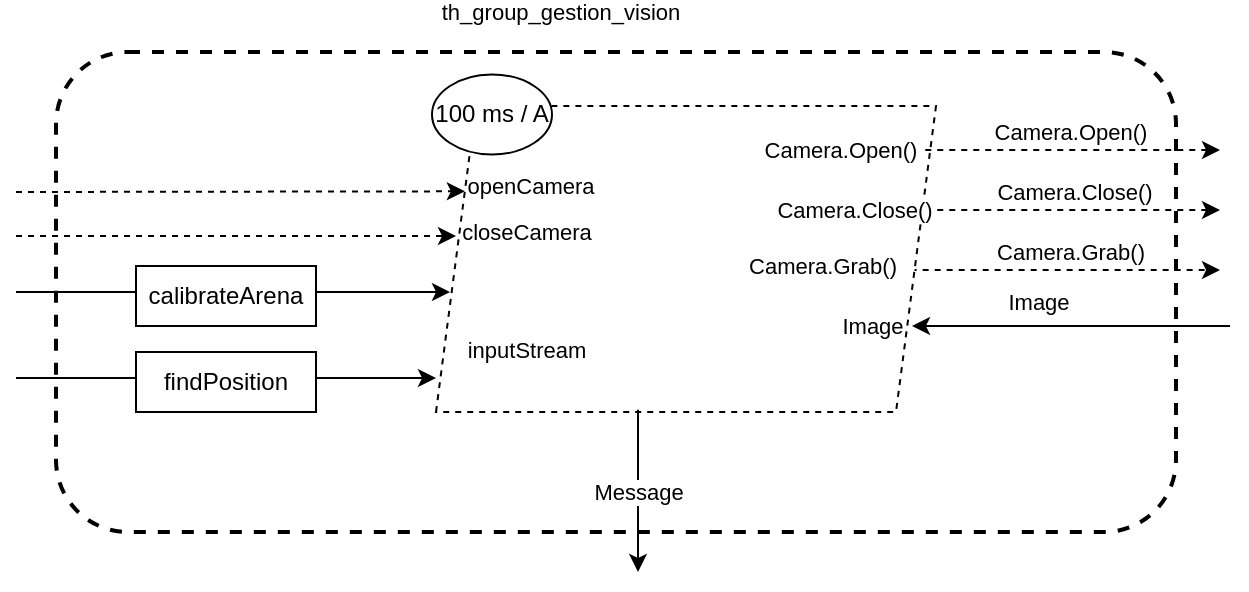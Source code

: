 <mxfile version="16.6.1" type="github">
  <diagram id="WlLERivJvHOrQGwCGo-z" name="Page-1">
    <mxGraphModel dx="1422" dy="772" grid="1" gridSize="10" guides="1" tooltips="1" connect="1" arrows="1" fold="1" page="1" pageScale="1" pageWidth="827" pageHeight="1169" math="0" shadow="0">
      <root>
        <mxCell id="0" />
        <mxCell id="1" parent="0" />
        <mxCell id="-C2Bd3RJ06ezDWMRbkp3-2" style="edgeStyle=orthogonalEdgeStyle;rounded=0;orthogonalLoop=1;jettySize=auto;html=1;strokeColor=default;dashed=1;" edge="1" parent="1">
          <mxGeometry relative="1" as="geometry">
            <mxPoint x="1022" y="399" as="targetPoint" />
            <Array as="points">
              <mxPoint x="902" y="399" />
              <mxPoint x="902" y="399" />
            </Array>
            <mxPoint x="861.326" y="399" as="sourcePoint" />
          </mxGeometry>
        </mxCell>
        <mxCell id="-C2Bd3RJ06ezDWMRbkp3-7" value="" style="shape=parallelogram;perimeter=parallelogramPerimeter;whiteSpace=wrap;html=1;fixedSize=1;dashed=1;" vertex="1" parent="1">
          <mxGeometry x="630" y="317" width="250" height="153" as="geometry" />
        </mxCell>
        <mxCell id="-C2Bd3RJ06ezDWMRbkp3-8" style="rounded=0;orthogonalLoop=1;jettySize=auto;html=1;startArrow=classic;startFill=1;endArrow=none;endFill=0;strokeColor=#000000;strokeWidth=1;exitX=0.028;exitY=0.608;exitDx=0;exitDy=0;exitPerimeter=0;" edge="1" parent="1" source="-C2Bd3RJ06ezDWMRbkp3-7">
          <mxGeometry relative="1" as="geometry">
            <mxPoint x="420" y="410" as="targetPoint" />
            <mxPoint x="640" y="410" as="sourcePoint" />
          </mxGeometry>
        </mxCell>
        <mxCell id="-C2Bd3RJ06ezDWMRbkp3-16" style="rounded=0;orthogonalLoop=1;jettySize=auto;html=1;startArrow=classic;startFill=1;endArrow=none;endFill=0;strokeColor=#000000;strokeWidth=1;dashed=1;" edge="1" parent="1">
          <mxGeometry relative="1" as="geometry">
            <mxPoint x="872" y="339" as="targetPoint" />
            <mxPoint x="1022" y="339" as="sourcePoint" />
          </mxGeometry>
        </mxCell>
        <mxCell id="-C2Bd3RJ06ezDWMRbkp3-17" value="Camera.Open()" style="edgeLabel;html=1;align=center;verticalAlign=middle;resizable=0;points=[];" vertex="1" connectable="0" parent="-C2Bd3RJ06ezDWMRbkp3-16">
          <mxGeometry x="0.569" y="-4" relative="1" as="geometry">
            <mxPoint x="-73" y="4" as="offset" />
          </mxGeometry>
        </mxCell>
        <mxCell id="-C2Bd3RJ06ezDWMRbkp3-18" style="rounded=0;orthogonalLoop=1;jettySize=auto;html=1;startArrow=classic;startFill=1;endArrow=none;endFill=0;strokeColor=#000000;strokeWidth=1;dashed=1;" edge="1" parent="1">
          <mxGeometry relative="1" as="geometry">
            <mxPoint x="872" y="369" as="targetPoint" />
            <mxPoint x="1022" y="369" as="sourcePoint" />
          </mxGeometry>
        </mxCell>
        <mxCell id="-C2Bd3RJ06ezDWMRbkp3-19" value="Camera.Close()" style="edgeLabel;html=1;align=center;verticalAlign=middle;resizable=0;points=[];" vertex="1" connectable="0" parent="-C2Bd3RJ06ezDWMRbkp3-18">
          <mxGeometry x="0.569" y="-4" relative="1" as="geometry">
            <mxPoint x="-66" y="4" as="offset" />
          </mxGeometry>
        </mxCell>
        <mxCell id="-C2Bd3RJ06ezDWMRbkp3-21" style="rounded=0;orthogonalLoop=1;jettySize=auto;html=1;entryX=0;entryY=0.25;entryDx=0;entryDy=0;dashed=1;strokeColor=default;" edge="1" parent="1" target="-C2Bd3RJ06ezDWMRbkp3-7">
          <mxGeometry relative="1" as="geometry">
            <mxPoint x="420" y="360" as="sourcePoint" />
          </mxGeometry>
        </mxCell>
        <mxCell id="-C2Bd3RJ06ezDWMRbkp3-26" value="th_group_gestion_vision" style="edgeLabel;html=1;align=center;verticalAlign=middle;resizable=0;points=[];" vertex="1" connectable="0" parent="1">
          <mxGeometry x="700.0" y="270" as="geometry">
            <mxPoint x="-8" as="offset" />
          </mxGeometry>
        </mxCell>
        <mxCell id="-C2Bd3RJ06ezDWMRbkp3-29" value="openCamera" style="edgeLabel;html=1;align=center;verticalAlign=middle;resizable=0;points=[];" vertex="1" connectable="0" parent="1">
          <mxGeometry x="682.0" y="350" as="geometry">
            <mxPoint x="-5" y="7" as="offset" />
          </mxGeometry>
        </mxCell>
        <mxCell id="-C2Bd3RJ06ezDWMRbkp3-35" value="inputStream" style="edgeLabel;html=1;align=center;verticalAlign=middle;resizable=0;points=[];" vertex="1" connectable="0" parent="1">
          <mxGeometry x="675.0" y="439" as="geometry" />
        </mxCell>
        <mxCell id="-C2Bd3RJ06ezDWMRbkp3-36" value="100 ms / A" style="ellipse;whiteSpace=wrap;html=1;" vertex="1" parent="1">
          <mxGeometry x="628" y="301.25" width="60" height="40" as="geometry" />
        </mxCell>
        <mxCell id="-C2Bd3RJ06ezDWMRbkp3-37" value="Camera.Open()" style="edgeLabel;html=1;align=center;verticalAlign=middle;resizable=0;points=[];" vertex="1" connectable="0" parent="1">
          <mxGeometry x="946.997" y="330" as="geometry" />
        </mxCell>
        <mxCell id="-C2Bd3RJ06ezDWMRbkp3-38" value="Camera.Close()" style="edgeLabel;html=1;align=center;verticalAlign=middle;resizable=0;points=[];" vertex="1" connectable="0" parent="1">
          <mxGeometry x="948.996" y="360" as="geometry" />
        </mxCell>
        <mxCell id="-C2Bd3RJ06ezDWMRbkp3-39" value="Camera.Grab()" style="edgeLabel;html=1;align=center;verticalAlign=middle;resizable=0;points=[];" vertex="1" connectable="0" parent="1">
          <mxGeometry x="822.997" y="397" as="geometry" />
        </mxCell>
        <mxCell id="-C2Bd3RJ06ezDWMRbkp3-40" value="Camera.Grab()" style="edgeLabel;html=1;align=center;verticalAlign=middle;resizable=0;points=[];" vertex="1" connectable="0" parent="1">
          <mxGeometry x="946.997" y="390" as="geometry" />
        </mxCell>
        <mxCell id="-C2Bd3RJ06ezDWMRbkp3-47" style="edgeStyle=orthogonalEdgeStyle;rounded=0;orthogonalLoop=1;jettySize=auto;html=1;strokeColor=default;strokeWidth=1;startArrow=classic;startFill=1;endArrow=none;endFill=0;" edge="1" parent="1">
          <mxGeometry relative="1" as="geometry">
            <mxPoint x="1027" y="427" as="targetPoint" />
            <Array as="points">
              <mxPoint x="997" y="427" />
            </Array>
            <mxPoint x="868" y="427" as="sourcePoint" />
          </mxGeometry>
        </mxCell>
        <mxCell id="-C2Bd3RJ06ezDWMRbkp3-48" value="Image" style="edgeLabel;html=1;align=center;verticalAlign=middle;resizable=0;points=[];" vertex="1" connectable="0" parent="-C2Bd3RJ06ezDWMRbkp3-47">
          <mxGeometry x="-0.33" y="-1" relative="1" as="geometry">
            <mxPoint x="9" y="-13" as="offset" />
          </mxGeometry>
        </mxCell>
        <mxCell id="-C2Bd3RJ06ezDWMRbkp3-51" value="Image" style="edgeLabel;html=1;align=center;verticalAlign=middle;resizable=0;points=[];" vertex="1" connectable="0" parent="-C2Bd3RJ06ezDWMRbkp3-47">
          <mxGeometry x="-0.673" y="-2" relative="1" as="geometry">
            <mxPoint x="-46" y="-2" as="offset" />
          </mxGeometry>
        </mxCell>
        <mxCell id="-C2Bd3RJ06ezDWMRbkp3-52" style="rounded=0;orthogonalLoop=1;jettySize=auto;html=1;startArrow=classic;startFill=1;endArrow=none;endFill=0;strokeColor=#000000;strokeWidth=1;exitX=0;exitY=0.889;exitDx=0;exitDy=0;exitPerimeter=0;" edge="1" parent="1" source="-C2Bd3RJ06ezDWMRbkp3-7">
          <mxGeometry relative="1" as="geometry">
            <mxPoint x="420" y="453" as="targetPoint" />
            <mxPoint x="675.0" y="530" as="sourcePoint" />
          </mxGeometry>
        </mxCell>
        <mxCell id="-C2Bd3RJ06ezDWMRbkp3-54" style="rounded=0;orthogonalLoop=1;jettySize=auto;html=1;startArrow=none;startFill=0;endArrow=classic;endFill=1;strokeColor=#000000;strokeWidth=1;exitX=0.404;exitY=0.993;exitDx=0;exitDy=0;exitPerimeter=0;" edge="1" parent="1" source="-C2Bd3RJ06ezDWMRbkp3-7">
          <mxGeometry relative="1" as="geometry">
            <mxPoint x="731" y="550" as="targetPoint" />
            <mxPoint x="731" y="470" as="sourcePoint" />
          </mxGeometry>
        </mxCell>
        <mxCell id="-C2Bd3RJ06ezDWMRbkp3-59" value="Message" style="edgeLabel;html=1;align=center;verticalAlign=middle;resizable=0;points=[];" vertex="1" connectable="0" parent="-C2Bd3RJ06ezDWMRbkp3-54">
          <mxGeometry x="-0.382" relative="1" as="geometry">
            <mxPoint y="16" as="offset" />
          </mxGeometry>
        </mxCell>
        <mxCell id="-C2Bd3RJ06ezDWMRbkp3-57" style="rounded=0;orthogonalLoop=1;jettySize=auto;html=1;entryX=0.04;entryY=0.425;entryDx=0;entryDy=0;dashed=1;strokeColor=default;entryPerimeter=0;" edge="1" parent="1" target="-C2Bd3RJ06ezDWMRbkp3-7">
          <mxGeometry relative="1" as="geometry">
            <mxPoint x="420" y="382" as="sourcePoint" />
            <mxPoint x="638.423" y="389.003" as="targetPoint" />
          </mxGeometry>
        </mxCell>
        <mxCell id="-C2Bd3RJ06ezDWMRbkp3-58" value="closeCamera" style="edgeLabel;html=1;align=center;verticalAlign=middle;resizable=0;points=[];" vertex="1" connectable="0" parent="1">
          <mxGeometry x="680.0" y="373" as="geometry">
            <mxPoint x="-5" y="7" as="offset" />
          </mxGeometry>
        </mxCell>
        <mxCell id="-C2Bd3RJ06ezDWMRbkp3-60" value="calibrateArena" style="rounded=0;whiteSpace=wrap;html=1;" vertex="1" parent="1">
          <mxGeometry x="480" y="397" width="90" height="30" as="geometry" />
        </mxCell>
        <mxCell id="-C2Bd3RJ06ezDWMRbkp3-61" value="findPosition" style="rounded=0;whiteSpace=wrap;html=1;" vertex="1" parent="1">
          <mxGeometry x="480" y="440" width="90" height="30" as="geometry" />
        </mxCell>
        <mxCell id="-C2Bd3RJ06ezDWMRbkp3-63" value="" style="rounded=1;whiteSpace=wrap;html=1;dashed=1;strokeWidth=2;fillColor=none;" vertex="1" parent="1">
          <mxGeometry x="440" y="290" width="560" height="240" as="geometry" />
        </mxCell>
      </root>
    </mxGraphModel>
  </diagram>
</mxfile>
